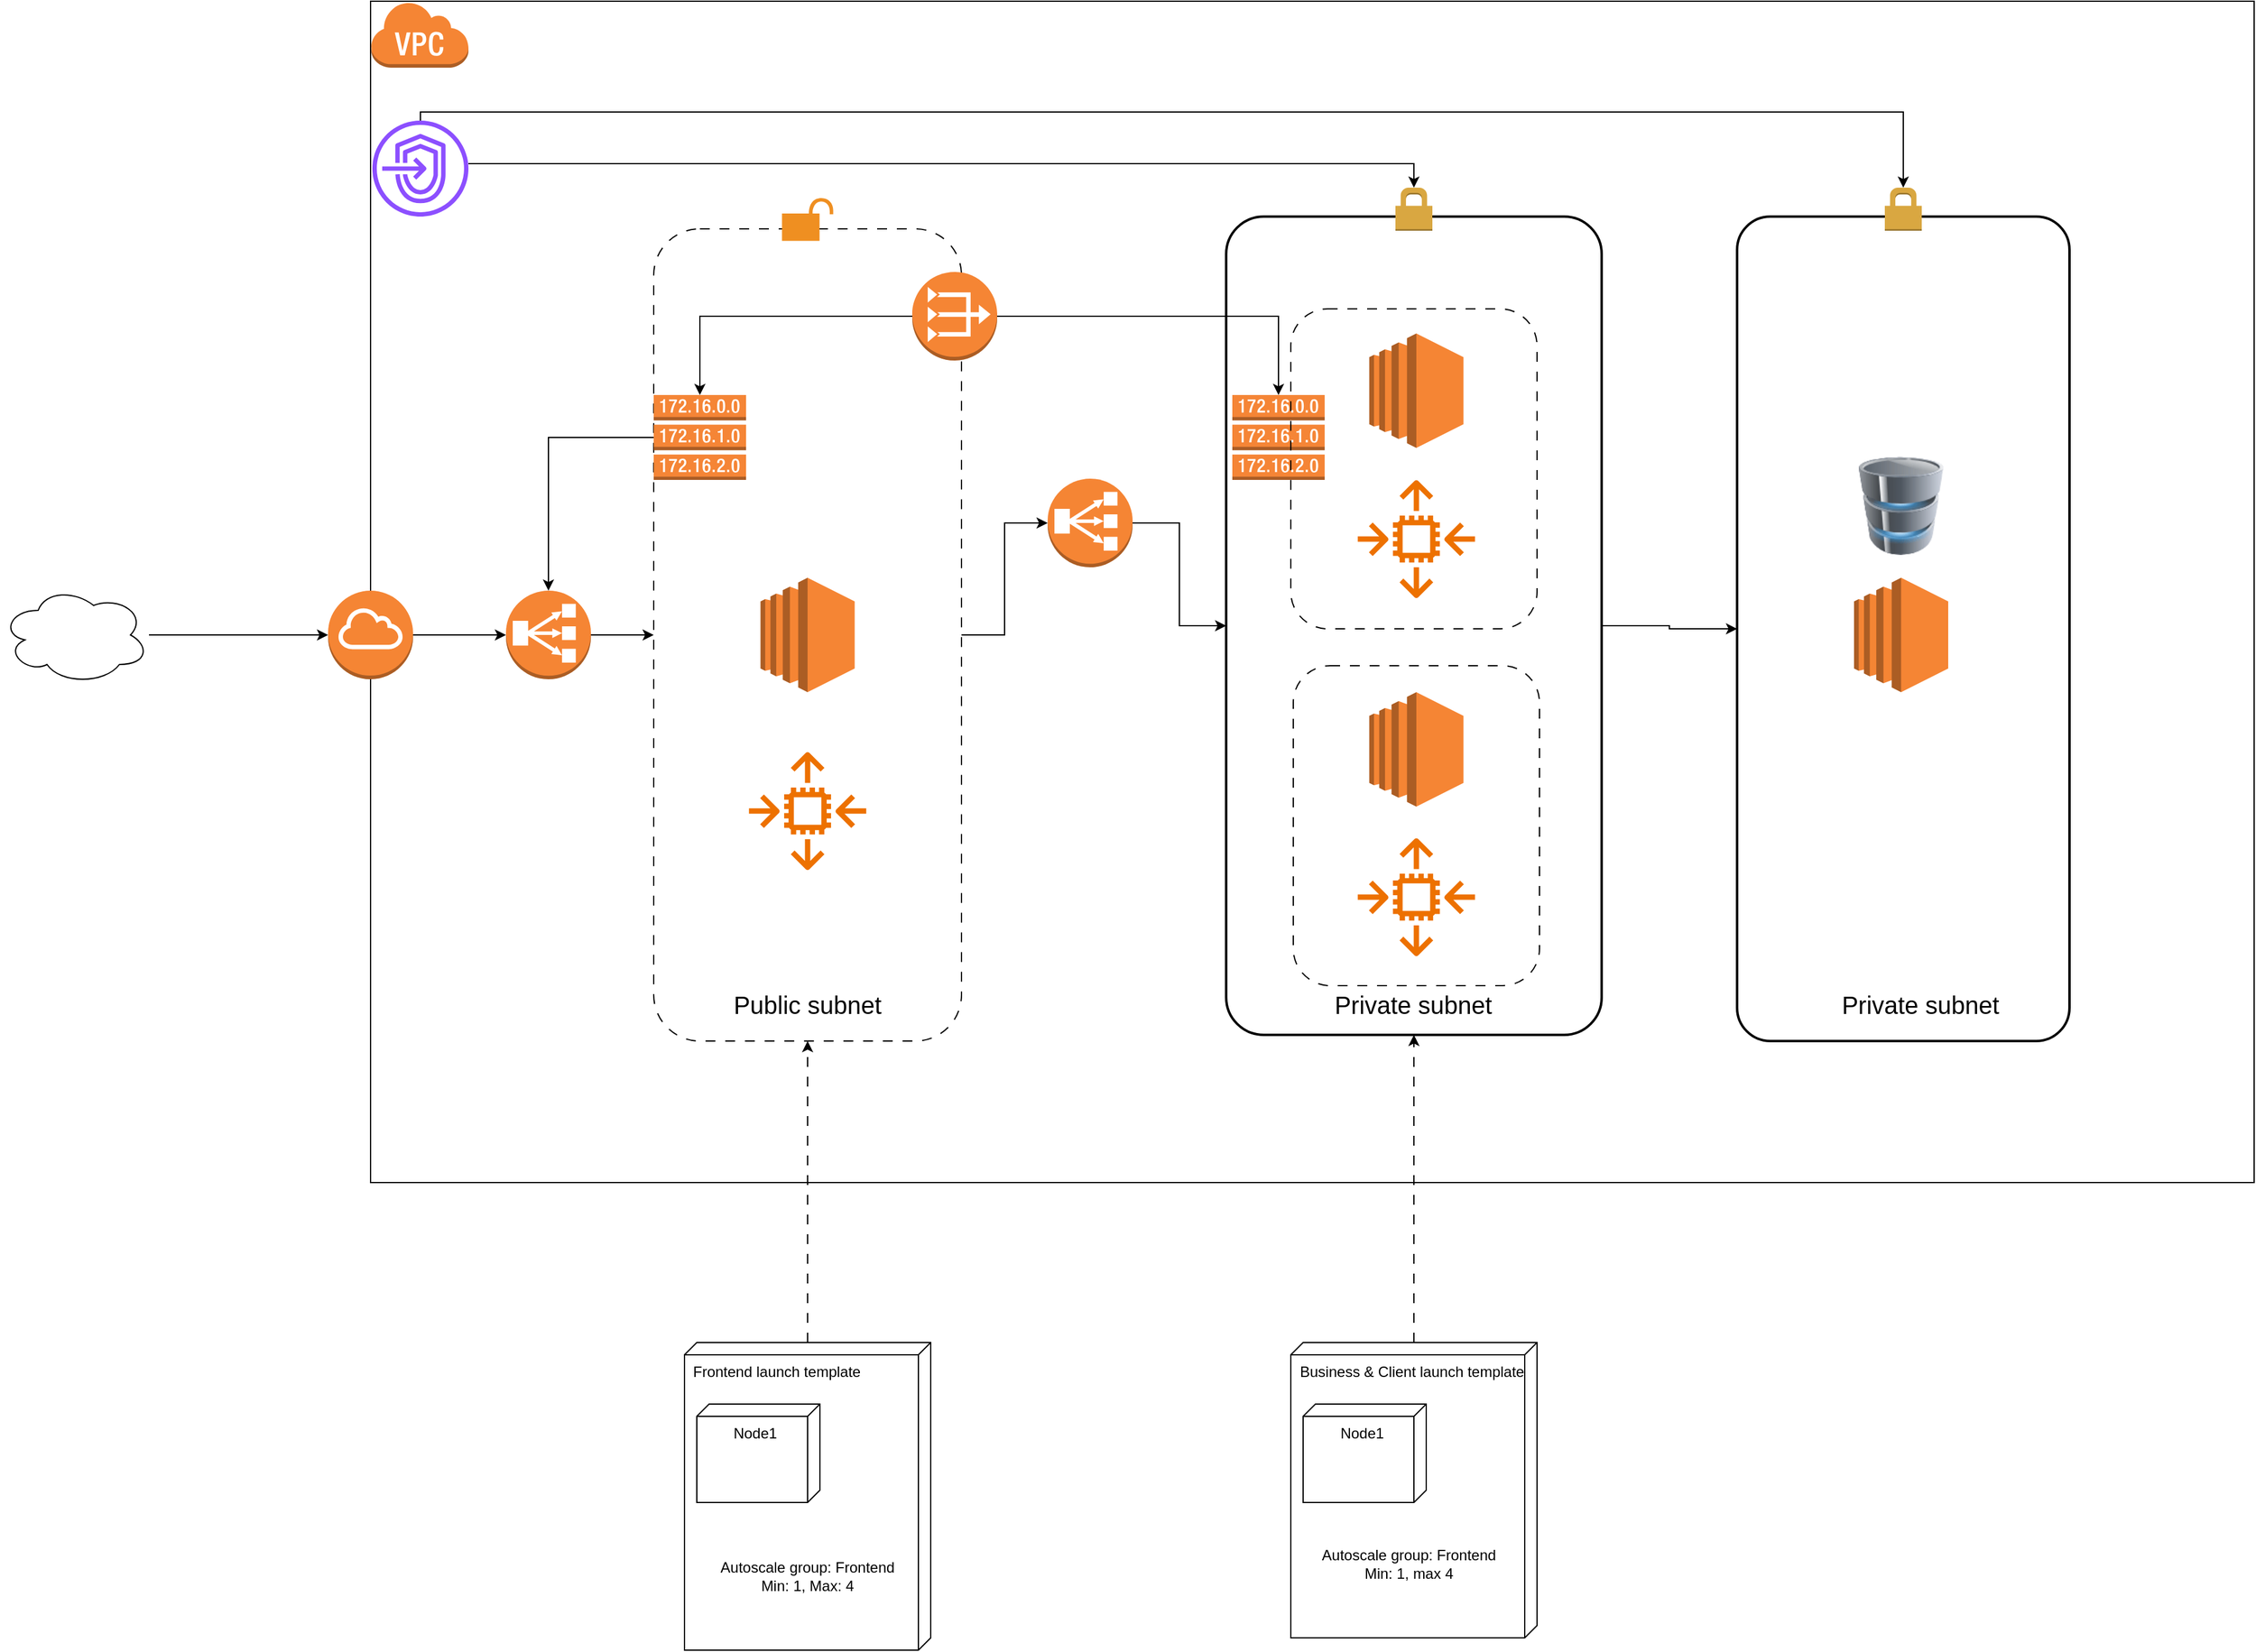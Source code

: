 <mxfile version="24.7.16">
  <diagram name="Page-1" id="8WzZ1ltBB6KLTCqdqxxq">
    <mxGraphModel dx="2065" dy="1535" grid="1" gridSize="10" guides="1" tooltips="1" connect="1" arrows="1" fold="1" page="1" pageScale="1" pageWidth="850" pageHeight="1100" math="0" shadow="0">
      <root>
        <mxCell id="0" />
        <mxCell id="1" parent="0" />
        <mxCell id="J7WZmaP1XGHd8BYNLcnK-23" style="edgeStyle=orthogonalEdgeStyle;rounded=0;orthogonalLoop=1;jettySize=auto;html=1;" edge="1" parent="1" source="J7WZmaP1XGHd8BYNLcnK-1" target="J7WZmaP1XGHd8BYNLcnK-7">
          <mxGeometry relative="1" as="geometry" />
        </mxCell>
        <mxCell id="J7WZmaP1XGHd8BYNLcnK-1" value="" style="ellipse;shape=cloud;whiteSpace=wrap;html=1;" vertex="1" parent="1">
          <mxGeometry x="10" y="565" width="120" height="80" as="geometry" />
        </mxCell>
        <mxCell id="J7WZmaP1XGHd8BYNLcnK-4" value="" style="rounded=0;whiteSpace=wrap;html=1;" vertex="1" parent="1">
          <mxGeometry x="310" y="90" width="1530" height="960" as="geometry" />
        </mxCell>
        <mxCell id="J7WZmaP1XGHd8BYNLcnK-5" value="" style="outlineConnect=0;dashed=0;verticalLabelPosition=bottom;verticalAlign=top;align=center;html=1;shape=mxgraph.aws3.virtual_private_cloud;fillColor=#F58534;gradientColor=none;" vertex="1" parent="1">
          <mxGeometry x="310" y="90" width="79.5" height="54" as="geometry" />
        </mxCell>
        <mxCell id="J7WZmaP1XGHd8BYNLcnK-27" value="" style="edgeStyle=orthogonalEdgeStyle;rounded=0;orthogonalLoop=1;jettySize=auto;html=1;" edge="1" parent="1" source="J7WZmaP1XGHd8BYNLcnK-6" target="J7WZmaP1XGHd8BYNLcnK-26">
          <mxGeometry relative="1" as="geometry" />
        </mxCell>
        <mxCell id="J7WZmaP1XGHd8BYNLcnK-6" value="" style="rounded=1;whiteSpace=wrap;html=1;fillStyle=dots;dashed=1;dashPattern=8 8;" vertex="1" parent="1">
          <mxGeometry x="540" y="275" width="250" height="660" as="geometry" />
        </mxCell>
        <mxCell id="J7WZmaP1XGHd8BYNLcnK-24" style="edgeStyle=orthogonalEdgeStyle;rounded=0;orthogonalLoop=1;jettySize=auto;html=1;" edge="1" parent="1" source="J7WZmaP1XGHd8BYNLcnK-7" target="J7WZmaP1XGHd8BYNLcnK-21">
          <mxGeometry relative="1" as="geometry" />
        </mxCell>
        <mxCell id="J7WZmaP1XGHd8BYNLcnK-7" value="" style="outlineConnect=0;dashed=0;verticalLabelPosition=bottom;verticalAlign=top;align=center;html=1;shape=mxgraph.aws3.internet_gateway;fillColor=#F58534;gradientColor=none;" vertex="1" parent="1">
          <mxGeometry x="275.5" y="569" width="69" height="72" as="geometry" />
        </mxCell>
        <mxCell id="J7WZmaP1XGHd8BYNLcnK-8" value="" style="sketch=0;outlineConnect=0;fontColor=#232F3E;gradientColor=none;fillColor=#ED7100;strokeColor=none;dashed=0;verticalLabelPosition=bottom;verticalAlign=top;align=center;html=1;fontSize=12;fontStyle=0;aspect=fixed;pointerEvents=1;shape=mxgraph.aws4.auto_scaling2;" vertex="1" parent="1">
          <mxGeometry x="617" y="700" width="96" height="96" as="geometry" />
        </mxCell>
        <mxCell id="J7WZmaP1XGHd8BYNLcnK-9" value="" style="outlineConnect=0;dashed=0;verticalLabelPosition=bottom;verticalAlign=top;align=center;html=1;shape=mxgraph.aws3.ec2;fillColor=#F58534;gradientColor=none;" vertex="1" parent="1">
          <mxGeometry x="626.75" y="558.5" width="76.5" height="93" as="geometry" />
        </mxCell>
        <mxCell id="J7WZmaP1XGHd8BYNLcnK-16" value="" style="sketch=0;outlineConnect=0;fontColor=#232F3E;gradientColor=none;fillColor=#8C4FFF;strokeColor=none;dashed=0;verticalLabelPosition=bottom;verticalAlign=top;align=center;html=1;fontSize=12;fontStyle=0;aspect=fixed;pointerEvents=1;shape=mxgraph.aws4.endpoints;" vertex="1" parent="1">
          <mxGeometry x="311.5" y="187" width="78" height="78" as="geometry" />
        </mxCell>
        <mxCell id="J7WZmaP1XGHd8BYNLcnK-37" style="edgeStyle=orthogonalEdgeStyle;rounded=0;orthogonalLoop=1;jettySize=auto;html=1;" edge="1" parent="1" source="J7WZmaP1XGHd8BYNLcnK-17" target="J7WZmaP1XGHd8BYNLcnK-19">
          <mxGeometry relative="1" as="geometry" />
        </mxCell>
        <mxCell id="J7WZmaP1XGHd8BYNLcnK-17" value="" style="rounded=1;arcSize=10;dashed=0;fillColor=none;gradientColor=none;strokeWidth=2;" vertex="1" parent="1">
          <mxGeometry x="1005" y="265" width="305" height="665" as="geometry" />
        </mxCell>
        <mxCell id="J7WZmaP1XGHd8BYNLcnK-18" value="" style="dashed=0;html=1;shape=mxgraph.aws3.permissions;fillColor=#D9A741;gradientColor=none;dashed=0;" vertex="1" parent="1">
          <mxGeometry x="1142.5" y="241.5" width="30" height="35" as="geometry" />
        </mxCell>
        <mxCell id="J7WZmaP1XGHd8BYNLcnK-19" value="" style="rounded=1;arcSize=10;dashed=0;fillColor=none;gradientColor=none;strokeWidth=2;" vertex="1" parent="1">
          <mxGeometry x="1420" y="265" width="270" height="670" as="geometry" />
        </mxCell>
        <mxCell id="J7WZmaP1XGHd8BYNLcnK-20" value="" style="dashed=0;html=1;shape=mxgraph.aws3.permissions;fillColor=#D9A741;gradientColor=none;dashed=0;" vertex="1" parent="1">
          <mxGeometry x="1540" y="241.5" width="30" height="35" as="geometry" />
        </mxCell>
        <mxCell id="J7WZmaP1XGHd8BYNLcnK-25" style="edgeStyle=orthogonalEdgeStyle;rounded=0;orthogonalLoop=1;jettySize=auto;html=1;" edge="1" parent="1" source="J7WZmaP1XGHd8BYNLcnK-21" target="J7WZmaP1XGHd8BYNLcnK-6">
          <mxGeometry relative="1" as="geometry" />
        </mxCell>
        <mxCell id="J7WZmaP1XGHd8BYNLcnK-21" value="" style="outlineConnect=0;dashed=0;verticalLabelPosition=bottom;verticalAlign=top;align=center;html=1;shape=mxgraph.aws3.classic_load_balancer;fillColor=#F58534;gradientColor=none;" vertex="1" parent="1">
          <mxGeometry x="420" y="569" width="69" height="72" as="geometry" />
        </mxCell>
        <mxCell id="J7WZmaP1XGHd8BYNLcnK-28" value="" style="edgeStyle=orthogonalEdgeStyle;rounded=0;orthogonalLoop=1;jettySize=auto;html=1;" edge="1" parent="1" source="J7WZmaP1XGHd8BYNLcnK-26" target="J7WZmaP1XGHd8BYNLcnK-17">
          <mxGeometry relative="1" as="geometry" />
        </mxCell>
        <mxCell id="J7WZmaP1XGHd8BYNLcnK-26" value="" style="outlineConnect=0;dashed=0;verticalLabelPosition=bottom;verticalAlign=top;align=center;html=1;shape=mxgraph.aws3.classic_load_balancer;fillColor=#F58534;gradientColor=none;" vertex="1" parent="1">
          <mxGeometry x="860" y="478" width="69" height="72" as="geometry" />
        </mxCell>
        <mxCell id="J7WZmaP1XGHd8BYNLcnK-29" value="" style="shadow=0;dashed=0;html=1;strokeColor=none;fillColor=#EF8F21;labelPosition=center;verticalLabelPosition=bottom;verticalAlign=top;align=center;outlineConnect=0;shape=mxgraph.veeam.unlocked;" vertex="1" parent="1">
          <mxGeometry x="644.2" y="250" width="41.6" height="34.8" as="geometry" />
        </mxCell>
        <mxCell id="J7WZmaP1XGHd8BYNLcnK-30" value="" style="outlineConnect=0;dashed=0;verticalLabelPosition=bottom;verticalAlign=top;align=center;html=1;shape=mxgraph.aws3.route_table;fillColor=#F58536;gradientColor=none;" vertex="1" parent="1">
          <mxGeometry x="1010" y="410" width="75" height="69" as="geometry" />
        </mxCell>
        <mxCell id="J7WZmaP1XGHd8BYNLcnK-36" style="edgeStyle=orthogonalEdgeStyle;rounded=0;orthogonalLoop=1;jettySize=auto;html=1;" edge="1" parent="1" source="J7WZmaP1XGHd8BYNLcnK-32" target="J7WZmaP1XGHd8BYNLcnK-21">
          <mxGeometry relative="1" as="geometry" />
        </mxCell>
        <mxCell id="J7WZmaP1XGHd8BYNLcnK-32" value="" style="outlineConnect=0;dashed=0;verticalLabelPosition=bottom;verticalAlign=top;align=center;html=1;shape=mxgraph.aws3.route_table;fillColor=#F58536;gradientColor=none;" vertex="1" parent="1">
          <mxGeometry x="540" y="410" width="75" height="69" as="geometry" />
        </mxCell>
        <mxCell id="J7WZmaP1XGHd8BYNLcnK-34" value="" style="edgeStyle=orthogonalEdgeStyle;rounded=0;orthogonalLoop=1;jettySize=auto;html=1;" edge="1" parent="1" source="J7WZmaP1XGHd8BYNLcnK-33" target="J7WZmaP1XGHd8BYNLcnK-32">
          <mxGeometry relative="1" as="geometry" />
        </mxCell>
        <mxCell id="J7WZmaP1XGHd8BYNLcnK-35" style="edgeStyle=orthogonalEdgeStyle;rounded=0;orthogonalLoop=1;jettySize=auto;html=1;" edge="1" parent="1" source="J7WZmaP1XGHd8BYNLcnK-33" target="J7WZmaP1XGHd8BYNLcnK-30">
          <mxGeometry relative="1" as="geometry" />
        </mxCell>
        <mxCell id="J7WZmaP1XGHd8BYNLcnK-33" value="" style="outlineConnect=0;dashed=0;verticalLabelPosition=bottom;verticalAlign=top;align=center;html=1;shape=mxgraph.aws3.vpc_nat_gateway;fillColor=#F58534;gradientColor=none;" vertex="1" parent="1">
          <mxGeometry x="750" y="310" width="69" height="72" as="geometry" />
        </mxCell>
        <mxCell id="J7WZmaP1XGHd8BYNLcnK-38" value="" style="image;html=1;image=img/lib/clip_art/computers/Database_128x128.png" vertex="1" parent="1">
          <mxGeometry x="1513.25" y="460" width="80" height="80" as="geometry" />
        </mxCell>
        <mxCell id="J7WZmaP1XGHd8BYNLcnK-39" value="" style="outlineConnect=0;dashed=0;verticalLabelPosition=bottom;verticalAlign=top;align=center;html=1;shape=mxgraph.aws3.ec2;fillColor=#F58534;gradientColor=none;" vertex="1" parent="1">
          <mxGeometry x="1515" y="558.5" width="76.5" height="93" as="geometry" />
        </mxCell>
        <mxCell id="J7WZmaP1XGHd8BYNLcnK-53" style="edgeStyle=orthogonalEdgeStyle;rounded=0;orthogonalLoop=1;jettySize=auto;html=1;entryX=0.5;entryY=1;entryDx=0;entryDy=0;dashed=1;dashPattern=8 8;" edge="1" parent="1" source="J7WZmaP1XGHd8BYNLcnK-40" target="J7WZmaP1XGHd8BYNLcnK-17">
          <mxGeometry relative="1" as="geometry" />
        </mxCell>
        <mxCell id="J7WZmaP1XGHd8BYNLcnK-40" value="Business &amp;amp; Client launch template" style="verticalAlign=top;align=left;shape=cube;size=10;direction=south;fontStyle=0;html=1;boundedLbl=1;spacingLeft=5;whiteSpace=wrap;" vertex="1" parent="1">
          <mxGeometry x="1057.5" y="1180" width="200" height="240" as="geometry" />
        </mxCell>
        <mxCell id="J7WZmaP1XGHd8BYNLcnK-41" value="Node1" style="verticalAlign=top;align=center;shape=cube;size=10;direction=south;html=1;boundedLbl=1;spacingLeft=5;whiteSpace=wrap;" vertex="1" parent="J7WZmaP1XGHd8BYNLcnK-40">
          <mxGeometry width="100" height="80" relative="1" as="geometry">
            <mxPoint x="10" y="50" as="offset" />
          </mxGeometry>
        </mxCell>
        <mxCell id="J7WZmaP1XGHd8BYNLcnK-45" value="Autoscale group: Frontend&lt;div&gt;Min: 1, max 4&lt;/div&gt;" style="text;html=1;align=center;verticalAlign=middle;whiteSpace=wrap;rounded=0;" vertex="1" parent="J7WZmaP1XGHd8BYNLcnK-40">
          <mxGeometry x="12.75" y="130" width="167.25" height="100" as="geometry" />
        </mxCell>
        <mxCell id="J7WZmaP1XGHd8BYNLcnK-54" style="edgeStyle=orthogonalEdgeStyle;rounded=0;orthogonalLoop=1;jettySize=auto;html=1;dashed=1;dashPattern=8 8;" edge="1" parent="1" source="J7WZmaP1XGHd8BYNLcnK-43" target="J7WZmaP1XGHd8BYNLcnK-6">
          <mxGeometry relative="1" as="geometry" />
        </mxCell>
        <mxCell id="J7WZmaP1XGHd8BYNLcnK-43" value="Frontend launch template" style="verticalAlign=top;align=left;shape=cube;size=10;direction=south;fontStyle=0;html=1;boundedLbl=1;spacingLeft=5;whiteSpace=wrap;" vertex="1" parent="1">
          <mxGeometry x="565" y="1180" width="200" height="250" as="geometry" />
        </mxCell>
        <mxCell id="J7WZmaP1XGHd8BYNLcnK-44" value="Node1" style="verticalAlign=top;align=center;shape=cube;size=10;direction=south;html=1;boundedLbl=1;spacingLeft=5;whiteSpace=wrap;" vertex="1" parent="J7WZmaP1XGHd8BYNLcnK-43">
          <mxGeometry width="100" height="80" relative="1" as="geometry">
            <mxPoint x="10" y="50" as="offset" />
          </mxGeometry>
        </mxCell>
        <mxCell id="J7WZmaP1XGHd8BYNLcnK-46" value="Autoscale group: Frontend&lt;div&gt;Min: 1, Max: 4&lt;/div&gt;" style="text;html=1;align=center;verticalAlign=middle;whiteSpace=wrap;rounded=0;" vertex="1" parent="J7WZmaP1XGHd8BYNLcnK-43">
          <mxGeometry x="10" y="150" width="180" height="80" as="geometry" />
        </mxCell>
        <mxCell id="J7WZmaP1XGHd8BYNLcnK-48" value="" style="rounded=1;whiteSpace=wrap;html=1;fillColor=none;dashed=1;dashPattern=8 8;" vertex="1" parent="1">
          <mxGeometry x="1057.5" y="340" width="200" height="260" as="geometry" />
        </mxCell>
        <mxCell id="J7WZmaP1XGHd8BYNLcnK-47" value="" style="rounded=1;whiteSpace=wrap;html=1;fillColor=none;dashed=1;dashPattern=8 8;" vertex="1" parent="1">
          <mxGeometry x="1059.5" y="630" width="200" height="260" as="geometry" />
        </mxCell>
        <mxCell id="J7WZmaP1XGHd8BYNLcnK-49" value="" style="outlineConnect=0;dashed=0;verticalLabelPosition=bottom;verticalAlign=top;align=center;html=1;shape=mxgraph.aws3.ec2;fillColor=#F58534;gradientColor=none;" vertex="1" parent="1">
          <mxGeometry x="1121.25" y="360" width="76.5" height="93" as="geometry" />
        </mxCell>
        <mxCell id="J7WZmaP1XGHd8BYNLcnK-50" value="" style="sketch=0;outlineConnect=0;fontColor=#232F3E;gradientColor=none;fillColor=#ED7100;strokeColor=none;dashed=0;verticalLabelPosition=bottom;verticalAlign=top;align=center;html=1;fontSize=12;fontStyle=0;aspect=fixed;pointerEvents=1;shape=mxgraph.aws4.auto_scaling2;" vertex="1" parent="1">
          <mxGeometry x="1111.5" y="479" width="96" height="96" as="geometry" />
        </mxCell>
        <mxCell id="J7WZmaP1XGHd8BYNLcnK-51" value="" style="sketch=0;outlineConnect=0;fontColor=#232F3E;gradientColor=none;fillColor=#ED7100;strokeColor=none;dashed=0;verticalLabelPosition=bottom;verticalAlign=top;align=center;html=1;fontSize=12;fontStyle=0;aspect=fixed;pointerEvents=1;shape=mxgraph.aws4.auto_scaling2;" vertex="1" parent="1">
          <mxGeometry x="1111.5" y="770" width="96" height="96" as="geometry" />
        </mxCell>
        <mxCell id="J7WZmaP1XGHd8BYNLcnK-52" value="" style="outlineConnect=0;dashed=0;verticalLabelPosition=bottom;verticalAlign=top;align=center;html=1;shape=mxgraph.aws3.ec2;fillColor=#F58534;gradientColor=none;" vertex="1" parent="1">
          <mxGeometry x="1121.25" y="651.5" width="76.5" height="93" as="geometry" />
        </mxCell>
        <mxCell id="J7WZmaP1XGHd8BYNLcnK-56" style="edgeStyle=orthogonalEdgeStyle;rounded=0;orthogonalLoop=1;jettySize=auto;html=1;entryX=0.5;entryY=0;entryDx=0;entryDy=0;entryPerimeter=0;" edge="1" parent="1" source="J7WZmaP1XGHd8BYNLcnK-16" target="J7WZmaP1XGHd8BYNLcnK-18">
          <mxGeometry relative="1" as="geometry">
            <Array as="points">
              <mxPoint x="1158" y="222" />
            </Array>
          </mxGeometry>
        </mxCell>
        <mxCell id="J7WZmaP1XGHd8BYNLcnK-57" style="edgeStyle=orthogonalEdgeStyle;rounded=0;orthogonalLoop=1;jettySize=auto;html=1;entryX=0.5;entryY=0;entryDx=0;entryDy=0;entryPerimeter=0;" edge="1" parent="1" source="J7WZmaP1XGHd8BYNLcnK-16" target="J7WZmaP1XGHd8BYNLcnK-20">
          <mxGeometry relative="1" as="geometry">
            <Array as="points">
              <mxPoint x="351" y="180" />
              <mxPoint x="1555" y="180" />
            </Array>
          </mxGeometry>
        </mxCell>
        <mxCell id="J7WZmaP1XGHd8BYNLcnK-58" value="Public subnet" style="text;html=1;align=center;verticalAlign=middle;whiteSpace=wrap;rounded=0;fontSize=20;" vertex="1" parent="1">
          <mxGeometry x="566.25" y="890" width="197.5" height="30" as="geometry" />
        </mxCell>
        <mxCell id="J7WZmaP1XGHd8BYNLcnK-59" value="Private subnet" style="text;html=1;align=center;verticalAlign=middle;whiteSpace=wrap;rounded=0;fontSize=20;" vertex="1" parent="1">
          <mxGeometry x="1470" y="890" width="197.5" height="30" as="geometry" />
        </mxCell>
        <mxCell id="J7WZmaP1XGHd8BYNLcnK-60" value="Private subnet" style="text;html=1;align=center;verticalAlign=middle;whiteSpace=wrap;rounded=0;fontSize=20;" vertex="1" parent="1">
          <mxGeometry x="1057.5" y="890" width="197.5" height="30" as="geometry" />
        </mxCell>
      </root>
    </mxGraphModel>
  </diagram>
</mxfile>
